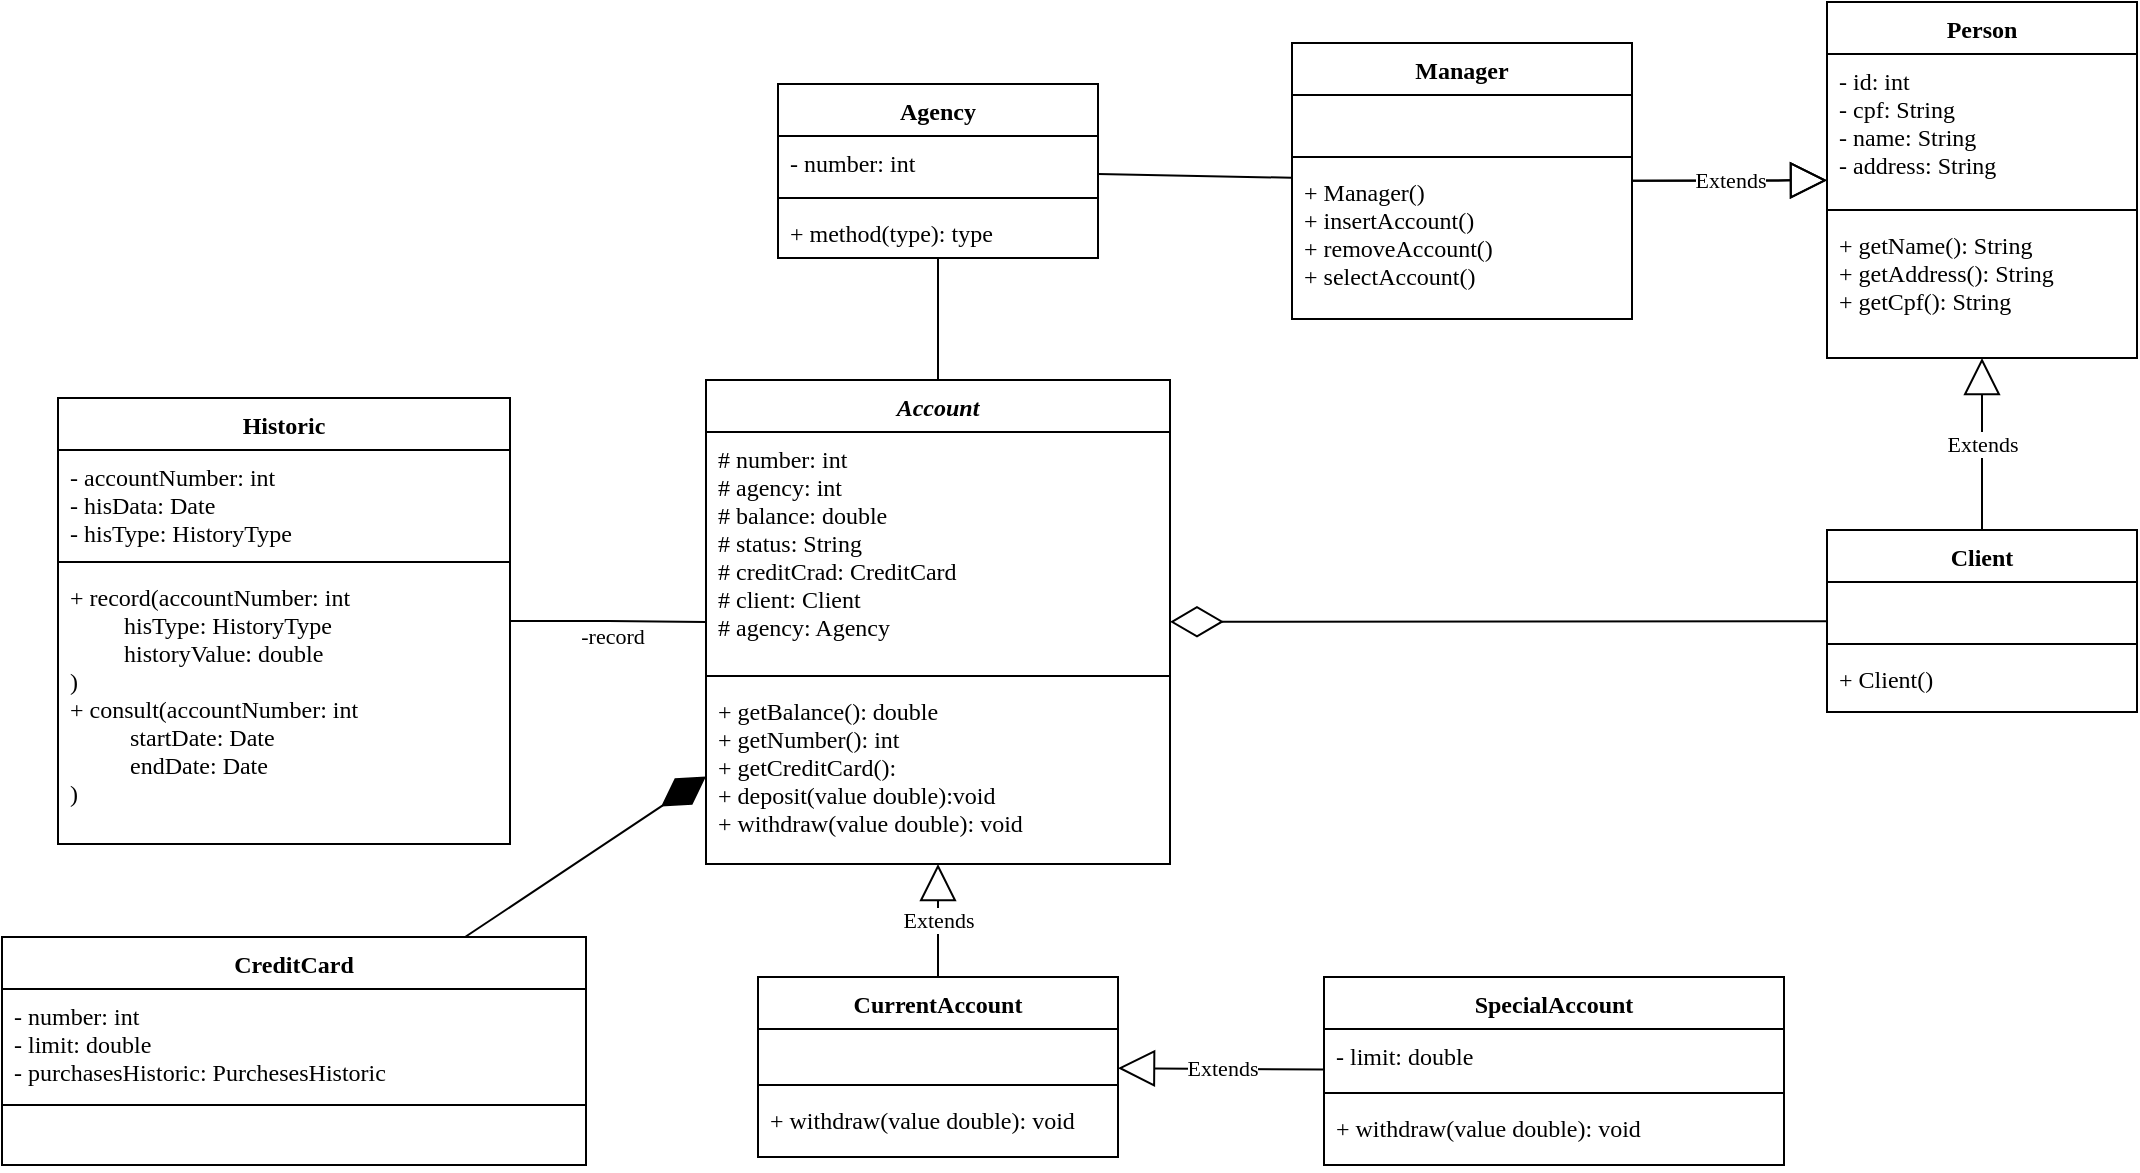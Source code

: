 <mxfile version="17.3.0" type="device" pages="2"><diagram id="HBSr2O5Dka5s4BXVHp_g" name="Page-1"><mxGraphModel dx="2826" dy="688" grid="0" gridSize="10" guides="1" tooltips="1" connect="1" arrows="1" fold="1" page="1" pageScale="1" pageWidth="850" pageHeight="1100" math="0" shadow="0"><root><mxCell id="0"/><mxCell id="1" parent="0"/><mxCell id="ZqvkAYDR6PiD4IOCPK7M-1" value="Account" style="swimlane;fontStyle=3;align=center;verticalAlign=top;childLayout=stackLayout;horizontal=1;startSize=26;horizontalStack=0;resizeParent=1;resizeParentMax=0;resizeLast=0;collapsible=1;marginBottom=0;fontFamily=Lucida Console;" parent="1" vertex="1"><mxGeometry x="-1090" y="432" width="232" height="242" as="geometry"/></mxCell><mxCell id="ZqvkAYDR6PiD4IOCPK7M-2" value="# number: int&#10;# agency: int&#10;# balance: double&#10;# status: String&#10;# creditCrad: CreditCard &#10;# client: Client&#10;# agency: Agency" style="text;strokeColor=none;fillColor=none;align=left;verticalAlign=top;spacingLeft=4;spacingRight=4;overflow=hidden;rotatable=0;points=[[0,0.5],[1,0.5]];portConstraint=eastwest;fontFamily=Lucida Console;" parent="ZqvkAYDR6PiD4IOCPK7M-1" vertex="1"><mxGeometry y="26" width="232" height="118" as="geometry"/></mxCell><mxCell id="ZqvkAYDR6PiD4IOCPK7M-3" value="" style="line;strokeWidth=1;fillColor=none;align=left;verticalAlign=middle;spacingTop=-1;spacingLeft=3;spacingRight=3;rotatable=0;labelPosition=right;points=[];portConstraint=eastwest;fontFamily=Lucida Console;" parent="ZqvkAYDR6PiD4IOCPK7M-1" vertex="1"><mxGeometry y="144" width="232" height="8" as="geometry"/></mxCell><mxCell id="ZqvkAYDR6PiD4IOCPK7M-4" value="+ getBalance(): double&#10;+ getNumber(): int&#10;+ getCreditCard(): &#10;+ deposit(value double):void &#10;+ withdraw(value double): void" style="text;strokeColor=none;fillColor=none;align=left;verticalAlign=top;spacingLeft=4;spacingRight=4;overflow=hidden;rotatable=0;points=[[0,0.5],[1,0.5]];portConstraint=eastwest;fontFamily=Lucida Console;" parent="ZqvkAYDR6PiD4IOCPK7M-1" vertex="1"><mxGeometry y="152" width="232" height="90" as="geometry"/></mxCell><mxCell id="ZqvkAYDR6PiD4IOCPK7M-9" value="CreditCard" style="swimlane;fontStyle=1;align=center;verticalAlign=top;childLayout=stackLayout;horizontal=1;startSize=26;horizontalStack=0;resizeParent=1;resizeParentMax=0;resizeLast=0;collapsible=1;marginBottom=0;fontFamily=Lucida Console;" parent="1" vertex="1"><mxGeometry x="-1442" y="710.5" width="292" height="114" as="geometry"/></mxCell><mxCell id="ZqvkAYDR6PiD4IOCPK7M-10" value="- number: int&#10;- limit: double&#10;- purchasesHistoric: PurchesesHistoric" style="text;strokeColor=none;fillColor=none;align=left;verticalAlign=top;spacingLeft=4;spacingRight=4;overflow=hidden;rotatable=0;points=[[0,0.5],[1,0.5]];portConstraint=eastwest;fontFamily=Lucida Console;" parent="ZqvkAYDR6PiD4IOCPK7M-9" vertex="1"><mxGeometry y="26" width="292" height="54" as="geometry"/></mxCell><mxCell id="ZqvkAYDR6PiD4IOCPK7M-11" value="" style="line;strokeWidth=1;fillColor=none;align=left;verticalAlign=middle;spacingTop=-1;spacingLeft=3;spacingRight=3;rotatable=0;labelPosition=right;points=[];portConstraint=eastwest;fontFamily=Lucida Console;" parent="ZqvkAYDR6PiD4IOCPK7M-9" vertex="1"><mxGeometry y="80" width="292" height="8" as="geometry"/></mxCell><mxCell id="ZqvkAYDR6PiD4IOCPK7M-12" value=" " style="text;strokeColor=none;fillColor=none;align=left;verticalAlign=top;spacingLeft=4;spacingRight=4;overflow=hidden;rotatable=0;points=[[0,0.5],[1,0.5]];portConstraint=eastwest;fontFamily=Lucida Console;" parent="ZqvkAYDR6PiD4IOCPK7M-9" vertex="1"><mxGeometry y="88" width="292" height="26" as="geometry"/></mxCell><mxCell id="ZqvkAYDR6PiD4IOCPK7M-13" value="Client" style="swimlane;fontStyle=1;align=center;verticalAlign=top;childLayout=stackLayout;horizontal=1;startSize=26;horizontalStack=0;resizeParent=1;resizeParentMax=0;resizeLast=0;collapsible=1;marginBottom=0;fontFamily=Lucida Console;" parent="1" vertex="1"><mxGeometry x="-529.5" y="507" width="155" height="91" as="geometry"/></mxCell><mxCell id="ZqvkAYDR6PiD4IOCPK7M-14" value=" " style="text;strokeColor=none;fillColor=none;align=left;verticalAlign=top;spacingLeft=4;spacingRight=4;overflow=hidden;rotatable=0;points=[[0,0.5],[1,0.5]];portConstraint=eastwest;fontFamily=Lucida Console;" parent="ZqvkAYDR6PiD4IOCPK7M-13" vertex="1"><mxGeometry y="26" width="155" height="27" as="geometry"/></mxCell><mxCell id="ZqvkAYDR6PiD4IOCPK7M-15" value="" style="line;strokeWidth=1;fillColor=none;align=left;verticalAlign=middle;spacingTop=-1;spacingLeft=3;spacingRight=3;rotatable=0;labelPosition=right;points=[];portConstraint=eastwest;fontFamily=Lucida Console;" parent="ZqvkAYDR6PiD4IOCPK7M-13" vertex="1"><mxGeometry y="53" width="155" height="8" as="geometry"/></mxCell><mxCell id="ZqvkAYDR6PiD4IOCPK7M-16" value="+ Client()" style="text;strokeColor=none;fillColor=none;align=left;verticalAlign=top;spacingLeft=4;spacingRight=4;overflow=hidden;rotatable=0;points=[[0,0.5],[1,0.5]];portConstraint=eastwest;fontFamily=Lucida Console;" parent="ZqvkAYDR6PiD4IOCPK7M-13" vertex="1"><mxGeometry y="61" width="155" height="30" as="geometry"/></mxCell><mxCell id="ZqvkAYDR6PiD4IOCPK7M-21" value="SpecialAccount" style="swimlane;fontStyle=1;align=center;verticalAlign=top;childLayout=stackLayout;horizontal=1;startSize=26;horizontalStack=0;resizeParent=1;resizeParentMax=0;resizeLast=0;collapsible=1;marginBottom=0;fontFamily=Lucida Console;" parent="1" vertex="1"><mxGeometry x="-781" y="730.5" width="230" height="94" as="geometry"/></mxCell><mxCell id="ZqvkAYDR6PiD4IOCPK7M-22" value="- limit: double" style="text;strokeColor=none;fillColor=none;align=left;verticalAlign=top;spacingLeft=4;spacingRight=4;overflow=hidden;rotatable=0;points=[[0,0.5],[1,0.5]];portConstraint=eastwest;fontFamily=Lucida Console;" parent="ZqvkAYDR6PiD4IOCPK7M-21" vertex="1"><mxGeometry y="26" width="230" height="28" as="geometry"/></mxCell><mxCell id="ZqvkAYDR6PiD4IOCPK7M-23" value="" style="line;strokeWidth=1;fillColor=none;align=left;verticalAlign=middle;spacingTop=-1;spacingLeft=3;spacingRight=3;rotatable=0;labelPosition=right;points=[];portConstraint=eastwest;fontFamily=Lucida Console;" parent="ZqvkAYDR6PiD4IOCPK7M-21" vertex="1"><mxGeometry y="54" width="230" height="8" as="geometry"/></mxCell><mxCell id="ZqvkAYDR6PiD4IOCPK7M-24" value="+ withdraw(value double): void" style="text;strokeColor=none;fillColor=none;align=left;verticalAlign=top;spacingLeft=4;spacingRight=4;overflow=hidden;rotatable=0;points=[[0,0.5],[1,0.5]];portConstraint=eastwest;fontFamily=Lucida Console;" parent="ZqvkAYDR6PiD4IOCPK7M-21" vertex="1"><mxGeometry y="62" width="230" height="32" as="geometry"/></mxCell><mxCell id="ZqvkAYDR6PiD4IOCPK7M-39" value="" style="endArrow=diamondThin;endFill=0;endSize=24;html=1;rounded=0;fontFamily=Lucida Console;" parent="1" source="ZqvkAYDR6PiD4IOCPK7M-13" target="ZqvkAYDR6PiD4IOCPK7M-1" edge="1"><mxGeometry width="160" relative="1" as="geometry"><mxPoint x="-337" y="634.997" as="sourcePoint"/><mxPoint x="-437" y="641.069" as="targetPoint"/></mxGeometry></mxCell><mxCell id="ZqvkAYDR6PiD4IOCPK7M-40" value="Extends" style="endArrow=block;endSize=16;endFill=0;html=1;rounded=0;fontFamily=Lucida Console;" parent="1" source="ZqvkAYDR6PiD4IOCPK7M-44" target="ZqvkAYDR6PiD4IOCPK7M-1" edge="1"><mxGeometry width="160" relative="1" as="geometry"><mxPoint x="-677" y="935" as="sourcePoint"/><mxPoint x="-547" y="845" as="targetPoint"/></mxGeometry></mxCell><mxCell id="ZqvkAYDR6PiD4IOCPK7M-41" value="Extends" style="endArrow=block;endSize=16;endFill=0;html=1;rounded=0;fontFamily=Lucida Console;" parent="1" source="ZqvkAYDR6PiD4IOCPK7M-21" target="ZqvkAYDR6PiD4IOCPK7M-44" edge="1"><mxGeometry width="160" relative="1" as="geometry"><mxPoint x="-582" y="918.5" as="sourcePoint"/><mxPoint x="-502" y="842.944" as="targetPoint"/></mxGeometry></mxCell><mxCell id="ZqvkAYDR6PiD4IOCPK7M-44" value="CurrentAccount" style="swimlane;fontStyle=1;align=center;verticalAlign=top;childLayout=stackLayout;horizontal=1;startSize=26;horizontalStack=0;resizeParent=1;resizeParentMax=0;resizeLast=0;collapsible=1;marginBottom=0;fontFamily=Lucida Console;" parent="1" vertex="1"><mxGeometry x="-1064" y="730.5" width="180" height="90" as="geometry"/></mxCell><mxCell id="ZqvkAYDR6PiD4IOCPK7M-45" value=" " style="text;strokeColor=none;fillColor=none;align=left;verticalAlign=top;spacingLeft=4;spacingRight=4;overflow=hidden;rotatable=0;points=[[0,0.5],[1,0.5]];portConstraint=eastwest;fontFamily=Lucida Console;" parent="ZqvkAYDR6PiD4IOCPK7M-44" vertex="1"><mxGeometry y="26" width="180" height="24" as="geometry"/></mxCell><mxCell id="ZqvkAYDR6PiD4IOCPK7M-46" value="" style="line;strokeWidth=1;fillColor=none;align=left;verticalAlign=middle;spacingTop=-1;spacingLeft=3;spacingRight=3;rotatable=0;labelPosition=right;points=[];portConstraint=eastwest;fontFamily=Lucida Console;" parent="ZqvkAYDR6PiD4IOCPK7M-44" vertex="1"><mxGeometry y="50" width="180" height="8" as="geometry"/></mxCell><mxCell id="ZqvkAYDR6PiD4IOCPK7M-47" value="+ withdraw(value double): void" style="text;strokeColor=none;fillColor=none;align=left;verticalAlign=top;spacingLeft=4;spacingRight=4;overflow=hidden;rotatable=0;points=[[0,0.5],[1,0.5]];portConstraint=eastwest;fontFamily=Lucida Console;" parent="ZqvkAYDR6PiD4IOCPK7M-44" vertex="1"><mxGeometry y="58" width="180" height="32" as="geometry"/></mxCell><mxCell id="ZqvkAYDR6PiD4IOCPK7M-49" value="Person" style="swimlane;fontStyle=1;align=center;verticalAlign=top;childLayout=stackLayout;horizontal=1;startSize=26;horizontalStack=0;resizeParent=1;resizeParentMax=0;resizeLast=0;collapsible=1;marginBottom=0;fontFamily=Lucida Console;" parent="1" vertex="1"><mxGeometry x="-529.5" y="243" width="155" height="178" as="geometry"/></mxCell><mxCell id="ZqvkAYDR6PiD4IOCPK7M-50" value="- id: int&#10;- cpf: String&#10;- name: String&#10;- address: String " style="text;strokeColor=none;fillColor=none;align=left;verticalAlign=top;spacingLeft=4;spacingRight=4;overflow=hidden;rotatable=0;points=[[0,0.5],[1,0.5]];portConstraint=eastwest;fontFamily=Lucida Console;" parent="ZqvkAYDR6PiD4IOCPK7M-49" vertex="1"><mxGeometry y="26" width="155" height="74" as="geometry"/></mxCell><mxCell id="ZqvkAYDR6PiD4IOCPK7M-51" value="" style="line;strokeWidth=1;fillColor=none;align=left;verticalAlign=middle;spacingTop=-1;spacingLeft=3;spacingRight=3;rotatable=0;labelPosition=right;points=[];portConstraint=eastwest;fontFamily=Lucida Console;" parent="ZqvkAYDR6PiD4IOCPK7M-49" vertex="1"><mxGeometry y="100" width="155" height="8" as="geometry"/></mxCell><mxCell id="ZqvkAYDR6PiD4IOCPK7M-52" value="+ getName(): String&#10;+ getAddress(): String&#10;+ getCpf(): String" style="text;strokeColor=none;fillColor=none;align=left;verticalAlign=top;spacingLeft=4;spacingRight=4;overflow=hidden;rotatable=0;points=[[0,0.5],[1,0.5]];portConstraint=eastwest;fontFamily=Lucida Console;" parent="ZqvkAYDR6PiD4IOCPK7M-49" vertex="1"><mxGeometry y="108" width="155" height="70" as="geometry"/></mxCell><mxCell id="ZqvkAYDR6PiD4IOCPK7M-57" value="Extends" style="endArrow=block;endSize=16;endFill=0;html=1;rounded=0;startArrow=none;fontFamily=Lucida Console;" parent="1" source="ZqvkAYDR6PiD4IOCPK7M-53" target="ZqvkAYDR6PiD4IOCPK7M-49" edge="1"><mxGeometry width="160" relative="1" as="geometry"><mxPoint x="-255" y="617" as="sourcePoint"/><mxPoint x="-95" y="617" as="targetPoint"/></mxGeometry></mxCell><mxCell id="ZqvkAYDR6PiD4IOCPK7M-58" value="Extends" style="endArrow=block;endSize=16;endFill=0;html=1;rounded=0;fontFamily=Lucida Console;" parent="1" source="ZqvkAYDR6PiD4IOCPK7M-53" target="ZqvkAYDR6PiD4IOCPK7M-49" edge="1"><mxGeometry width="160" relative="1" as="geometry"><mxPoint x="-255" y="617" as="sourcePoint"/><mxPoint x="-95" y="617" as="targetPoint"/></mxGeometry></mxCell><mxCell id="ZqvkAYDR6PiD4IOCPK7M-68" style="edgeStyle=orthogonalEdgeStyle;rounded=0;orthogonalLoop=1;jettySize=auto;html=1;endArrow=none;endFill=0;fontFamily=Lucida Console;" parent="1" source="ZqvkAYDR6PiD4IOCPK7M-59" target="ZqvkAYDR6PiD4IOCPK7M-1" edge="1"><mxGeometry relative="1" as="geometry"/></mxCell><mxCell id="ZqvkAYDR6PiD4IOCPK7M-59" value="Agency" style="swimlane;fontStyle=1;align=center;verticalAlign=top;childLayout=stackLayout;horizontal=1;startSize=26;horizontalStack=0;resizeParent=1;resizeParentMax=0;resizeLast=0;collapsible=1;marginBottom=0;fontFamily=Lucida Console;" parent="1" vertex="1"><mxGeometry x="-1054" y="284" width="160" height="87" as="geometry"/></mxCell><mxCell id="ZqvkAYDR6PiD4IOCPK7M-60" value="- number: int" style="text;strokeColor=none;fillColor=none;align=left;verticalAlign=top;spacingLeft=4;spacingRight=4;overflow=hidden;rotatable=0;points=[[0,0.5],[1,0.5]];portConstraint=eastwest;fontFamily=Lucida Console;" parent="ZqvkAYDR6PiD4IOCPK7M-59" vertex="1"><mxGeometry y="26" width="160" height="27" as="geometry"/></mxCell><mxCell id="ZqvkAYDR6PiD4IOCPK7M-61" value="" style="line;strokeWidth=1;fillColor=none;align=left;verticalAlign=middle;spacingTop=-1;spacingLeft=3;spacingRight=3;rotatable=0;labelPosition=right;points=[];portConstraint=eastwest;fontFamily=Lucida Console;" parent="ZqvkAYDR6PiD4IOCPK7M-59" vertex="1"><mxGeometry y="53" width="160" height="8" as="geometry"/></mxCell><mxCell id="ZqvkAYDR6PiD4IOCPK7M-62" value="+ method(type): type" style="text;strokeColor=none;fillColor=none;align=left;verticalAlign=top;spacingLeft=4;spacingRight=4;overflow=hidden;rotatable=0;points=[[0,0.5],[1,0.5]];portConstraint=eastwest;fontFamily=Lucida Console;" parent="ZqvkAYDR6PiD4IOCPK7M-59" vertex="1"><mxGeometry y="61" width="160" height="26" as="geometry"/></mxCell><mxCell id="ZqvkAYDR6PiD4IOCPK7M-53" value="Manager" style="swimlane;fontStyle=1;align=center;verticalAlign=top;childLayout=stackLayout;horizontal=1;startSize=26;horizontalStack=0;resizeParent=1;resizeParentMax=0;resizeLast=0;collapsible=1;marginBottom=0;fontFamily=Lucida Console;" parent="1" vertex="1"><mxGeometry x="-797" y="263.5" width="170" height="138" as="geometry"/></mxCell><mxCell id="ZqvkAYDR6PiD4IOCPK7M-54" value=" " style="text;strokeColor=none;fillColor=none;align=left;verticalAlign=top;spacingLeft=4;spacingRight=4;overflow=hidden;rotatable=0;points=[[0,0.5],[1,0.5]];portConstraint=eastwest;fontFamily=Lucida Console;" parent="ZqvkAYDR6PiD4IOCPK7M-53" vertex="1"><mxGeometry y="26" width="170" height="27" as="geometry"/></mxCell><mxCell id="ZqvkAYDR6PiD4IOCPK7M-55" value="" style="line;strokeWidth=1;fillColor=none;align=left;verticalAlign=middle;spacingTop=-1;spacingLeft=3;spacingRight=3;rotatable=0;labelPosition=right;points=[];portConstraint=eastwest;fontFamily=Lucida Console;" parent="ZqvkAYDR6PiD4IOCPK7M-53" vertex="1"><mxGeometry y="53" width="170" height="8" as="geometry"/></mxCell><mxCell id="ZqvkAYDR6PiD4IOCPK7M-56" value="+ Manager()&#10;+ insertAccount()&#10;+ removeAccount()&#10;+ selectAccount()" style="text;strokeColor=none;fillColor=none;align=left;verticalAlign=top;spacingLeft=4;spacingRight=4;overflow=hidden;rotatable=0;points=[[0,0.5],[1,0.5]];portConstraint=eastwest;fontFamily=Lucida Console;" parent="ZqvkAYDR6PiD4IOCPK7M-53" vertex="1"><mxGeometry y="61" width="170" height="77" as="geometry"/></mxCell><mxCell id="ZqvkAYDR6PiD4IOCPK7M-74" value="" style="endArrow=none;html=1;rounded=0;fontFamily=Lucida Console;" parent="1" source="ZqvkAYDR6PiD4IOCPK7M-59" target="ZqvkAYDR6PiD4IOCPK7M-53" edge="1"><mxGeometry width="50" height="50" relative="1" as="geometry"><mxPoint x="-787" y="438" as="sourcePoint"/><mxPoint x="-737" y="388" as="targetPoint"/></mxGeometry></mxCell><mxCell id="ZqvkAYDR6PiD4IOCPK7M-77" value="Extends" style="endArrow=block;endSize=16;endFill=0;html=1;rounded=0;fontFamily=Lucida Console;" parent="1" source="ZqvkAYDR6PiD4IOCPK7M-13" target="ZqvkAYDR6PiD4IOCPK7M-49" edge="1"><mxGeometry width="160" relative="1" as="geometry"><mxPoint x="-530.487" y="270.5" as="sourcePoint"/><mxPoint x="-503.118" y="238.5" as="targetPoint"/></mxGeometry></mxCell><mxCell id="n1KT00Q39XFBJDoZR3y1-1" value="Historic" style="swimlane;fontStyle=1;align=center;verticalAlign=top;childLayout=stackLayout;horizontal=1;startSize=26;horizontalStack=0;resizeParent=1;resizeParentMax=0;resizeLast=0;collapsible=1;marginBottom=0;fontFamily=Lucida Console;" vertex="1" parent="1"><mxGeometry x="-1414" y="441" width="226" height="223" as="geometry"/></mxCell><mxCell id="n1KT00Q39XFBJDoZR3y1-2" value="- accountNumber: int&#10;- hisData: Date&#10;- hisType: HistoryType" style="text;strokeColor=none;fillColor=none;align=left;verticalAlign=top;spacingLeft=4;spacingRight=4;overflow=hidden;rotatable=0;points=[[0,0.5],[1,0.5]];portConstraint=eastwest;fontFamily=Lucida Console;" vertex="1" parent="n1KT00Q39XFBJDoZR3y1-1"><mxGeometry y="26" width="226" height="52" as="geometry"/></mxCell><mxCell id="n1KT00Q39XFBJDoZR3y1-3" value="" style="line;strokeWidth=1;fillColor=none;align=left;verticalAlign=middle;spacingTop=-1;spacingLeft=3;spacingRight=3;rotatable=0;labelPosition=right;points=[];portConstraint=eastwest;fontFamily=Lucida Console;" vertex="1" parent="n1KT00Q39XFBJDoZR3y1-1"><mxGeometry y="78" width="226" height="8" as="geometry"/></mxCell><mxCell id="n1KT00Q39XFBJDoZR3y1-4" value="+ record(accountNumber: int&#10;         hisType: HistoryType&#10;         historyValue: double&#10;)&#10;+ consult(accountNumber: int&#10;          startDate: Date&#10;          endDate: Date&#10;)" style="text;strokeColor=none;fillColor=none;align=left;verticalAlign=top;spacingLeft=4;spacingRight=4;overflow=hidden;rotatable=0;points=[[0,0.5],[1,0.5]];portConstraint=eastwest;fontFamily=Lucida Console;" vertex="1" parent="n1KT00Q39XFBJDoZR3y1-1"><mxGeometry y="86" width="226" height="137" as="geometry"/></mxCell><mxCell id="n1KT00Q39XFBJDoZR3y1-5" style="edgeStyle=orthogonalEdgeStyle;rounded=0;orthogonalLoop=1;jettySize=auto;html=1;endArrow=none;endFill=0;fontFamily=Lucida Console;" edge="1" parent="1" source="n1KT00Q39XFBJDoZR3y1-1" target="ZqvkAYDR6PiD4IOCPK7M-1"><mxGeometry relative="1" as="geometry"/></mxCell><mxCell id="n1KT00Q39XFBJDoZR3y1-6" value="-record" style="edgeLabel;html=1;align=center;verticalAlign=middle;resizable=0;points=[];fontFamily=Lucida Console;" vertex="1" connectable="0" parent="n1KT00Q39XFBJDoZR3y1-5"><mxGeometry x="-0.176" y="1" relative="1" as="geometry"><mxPoint x="10" y="8" as="offset"/></mxGeometry></mxCell><mxCell id="n1KT00Q39XFBJDoZR3y1-14" value="" style="endArrow=diamondThin;endFill=1;endSize=24;html=1;rounded=0;fontFamily=Lucida Console;" edge="1" parent="1" source="ZqvkAYDR6PiD4IOCPK7M-9" target="ZqvkAYDR6PiD4IOCPK7M-1"><mxGeometry width="160" relative="1" as="geometry"><mxPoint x="-961" y="585" as="sourcePoint"/><mxPoint x="-801" y="585" as="targetPoint"/></mxGeometry></mxCell></root></mxGraphModel></diagram><diagram id="D-TVJ42Kedt7YEPCyBS2" name="Page-2"><mxGraphModel dx="842" dy="517" grid="1" gridSize="10" guides="1" tooltips="1" connect="1" arrows="1" fold="1" page="1" pageScale="1" pageWidth="850" pageHeight="1100" math="0" shadow="0"><root><mxCell id="0"/><mxCell id="1" parent="0"/></root></mxGraphModel></diagram></mxfile>